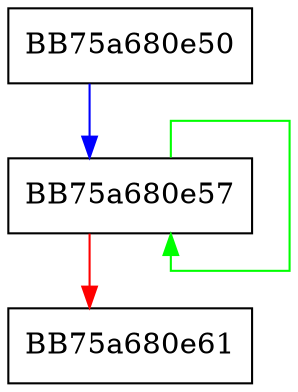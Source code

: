 digraph initByRef {
  node [shape="box"];
  graph [splines=ortho];
  BB75a680e50 -> BB75a680e57 [color="blue"];
  BB75a680e57 -> BB75a680e57 [color="green"];
  BB75a680e57 -> BB75a680e61 [color="red"];
}